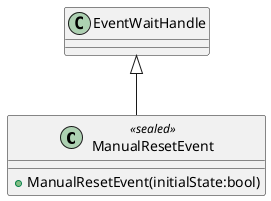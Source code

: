 @startuml
class ManualResetEvent <<sealed>> {
    + ManualResetEvent(initialState:bool)
}
EventWaitHandle <|-- ManualResetEvent
@enduml

